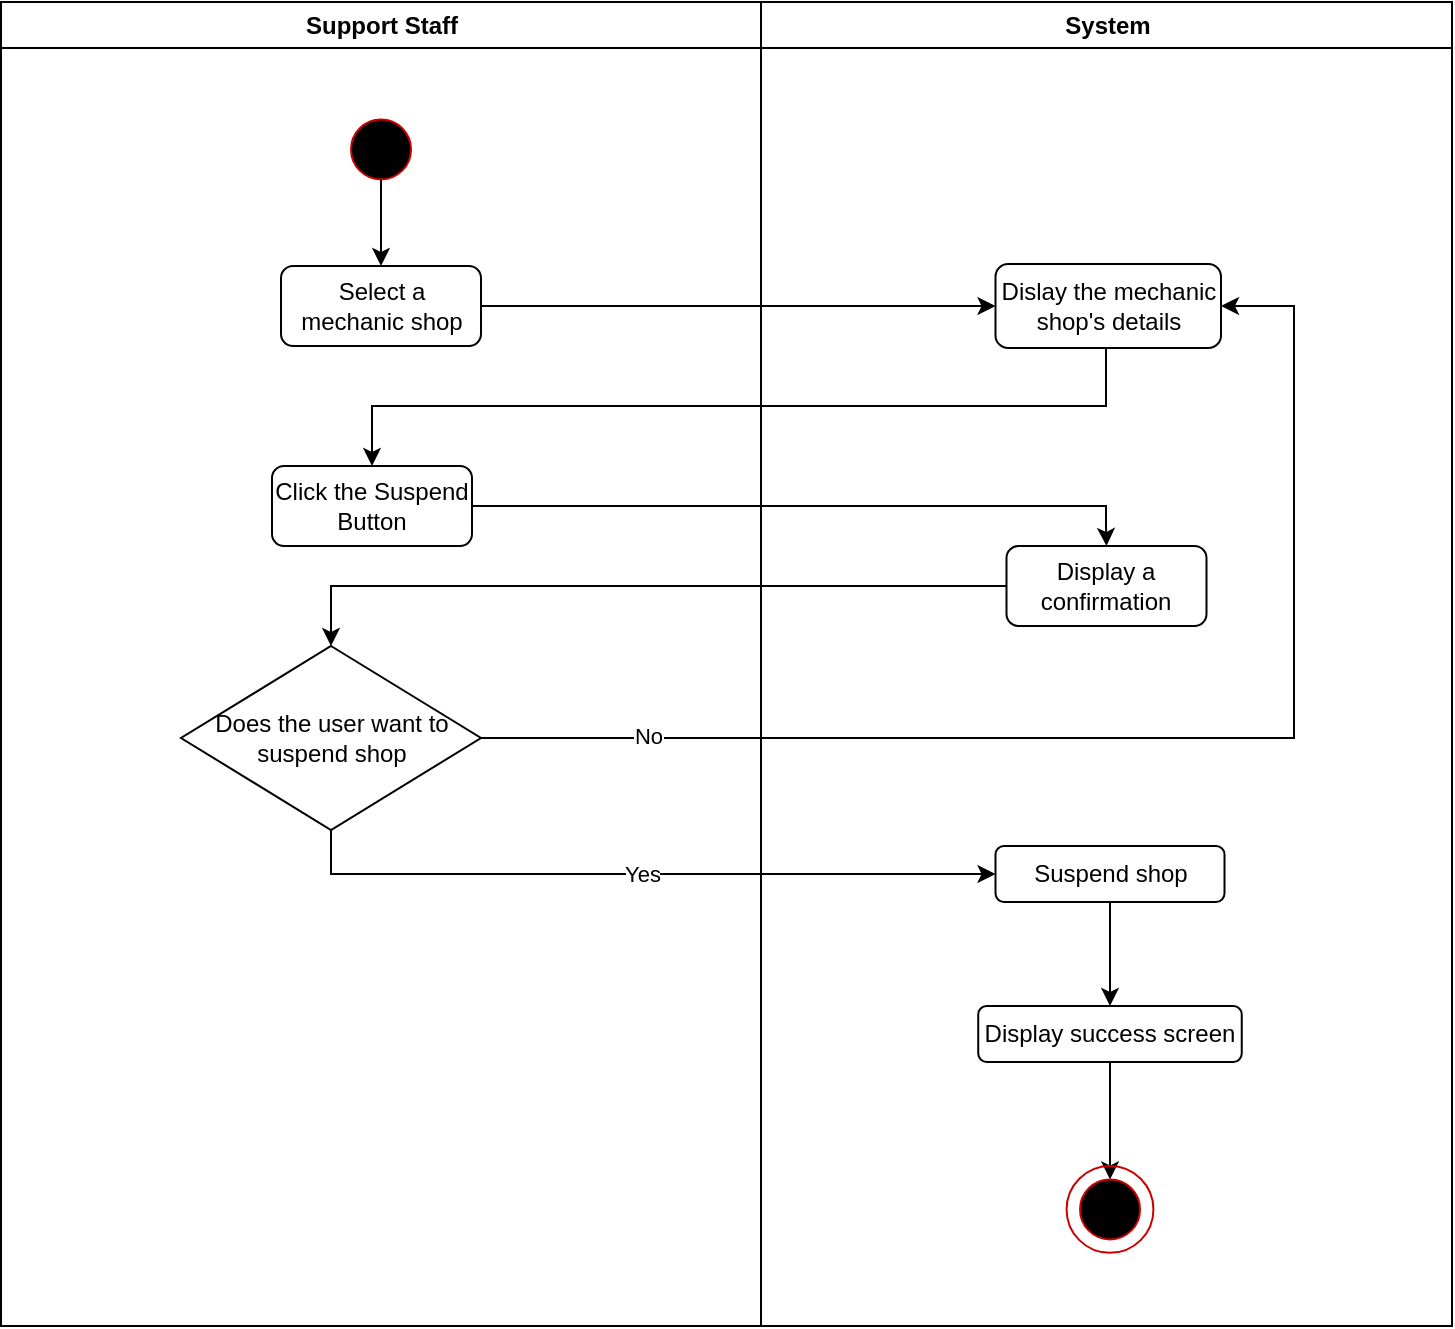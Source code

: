 <mxfile version="20.2.3" type="device"><diagram id="0N-WI10Sc9oe4pAVG6Wj" name="Page-1"><mxGraphModel dx="1483" dy="984" grid="1" gridSize="10" guides="1" tooltips="1" connect="1" arrows="1" fold="1" page="1" pageScale="1" pageWidth="2336" pageHeight="1654" math="0" shadow="0"><root><mxCell id="0"/><mxCell id="1" parent="0"/><mxCell id="h72BWvyl_fSBNsll1d4s-37" value="Support Staff" style="swimlane;whiteSpace=wrap;movable=0;" parent="1" vertex="1"><mxGeometry x="174.5" y="138" width="380" height="662" as="geometry"/></mxCell><mxCell id="h72BWvyl_fSBNsll1d4s-44" value="Select a mechanic shop" style="rounded=1;whiteSpace=wrap;html=1;" parent="h72BWvyl_fSBNsll1d4s-37" vertex="1"><mxGeometry x="140" y="132" width="100" height="40" as="geometry"/></mxCell><mxCell id="h72BWvyl_fSBNsll1d4s-45" value="Click the Suspend Button" style="rounded=1;whiteSpace=wrap;html=1;" parent="h72BWvyl_fSBNsll1d4s-37" vertex="1"><mxGeometry x="135.5" y="232" width="100" height="40" as="geometry"/></mxCell><mxCell id="h72BWvyl_fSBNsll1d4s-40" value="" style="edgeStyle=orthogonalEdgeStyle;rounded=0;orthogonalLoop=1;jettySize=auto;html=1;entryX=0.5;entryY=0;entryDx=0;entryDy=0;" parent="h72BWvyl_fSBNsll1d4s-37" source="h72BWvyl_fSBNsll1d4s-43" target="h72BWvyl_fSBNsll1d4s-44" edge="1"><mxGeometry relative="1" as="geometry"><mxPoint x="190.01" y="122" as="targetPoint"/></mxGeometry></mxCell><mxCell id="h72BWvyl_fSBNsll1d4s-41" value="" style="group" parent="h72BWvyl_fSBNsll1d4s-37" vertex="1" connectable="0"><mxGeometry x="168.29" y="52" width="43.43" height="43.43" as="geometry"/></mxCell><mxCell id="h72BWvyl_fSBNsll1d4s-43" value="" style="ellipse;whiteSpace=wrap;html=1;aspect=fixed;fillColor=#000000;strokeColor=#CC0000;" parent="h72BWvyl_fSBNsll1d4s-41" vertex="1"><mxGeometry x="6.72" y="6.71" width="30" height="30" as="geometry"/></mxCell><mxCell id="h72BWvyl_fSBNsll1d4s-60" value="Does the user want to suspend shop" style="rhombus;whiteSpace=wrap;html=1;" parent="h72BWvyl_fSBNsll1d4s-37" vertex="1"><mxGeometry x="90" y="322" width="150" height="92" as="geometry"/></mxCell><mxCell id="h72BWvyl_fSBNsll1d4s-46" value="System" style="swimlane;whiteSpace=wrap;movable=0;" parent="1" vertex="1"><mxGeometry x="554.5" y="138" width="345.5" height="662" as="geometry"/></mxCell><mxCell id="h72BWvyl_fSBNsll1d4s-50" value="Dislay the mechanic shop's details" style="rounded=1;whiteSpace=wrap;html=1;" parent="h72BWvyl_fSBNsll1d4s-46" vertex="1"><mxGeometry x="117.25" y="131" width="112.75" height="42" as="geometry"/></mxCell><mxCell id="h72BWvyl_fSBNsll1d4s-53" value="" style="edgeStyle=orthogonalEdgeStyle;rounded=0;orthogonalLoop=1;jettySize=auto;html=1;" parent="h72BWvyl_fSBNsll1d4s-46" source="h72BWvyl_fSBNsll1d4s-54" target="h72BWvyl_fSBNsll1d4s-49" edge="1"><mxGeometry relative="1" as="geometry"/></mxCell><mxCell id="h72BWvyl_fSBNsll1d4s-54" value="Display success screen" style="rounded=1;whiteSpace=wrap;html=1;" parent="h72BWvyl_fSBNsll1d4s-46" vertex="1"><mxGeometry x="108.62" y="502" width="131.76" height="28" as="geometry"/></mxCell><mxCell id="h72BWvyl_fSBNsll1d4s-56" value="Display a confirmation" style="rounded=1;whiteSpace=wrap;html=1;" parent="h72BWvyl_fSBNsll1d4s-46" vertex="1"><mxGeometry x="122.75" y="272" width="100" height="40" as="geometry"/></mxCell><mxCell id="ZLYwctzSdJG00rlBQh3a-2" style="edgeStyle=orthogonalEdgeStyle;rounded=0;orthogonalLoop=1;jettySize=auto;html=1;exitX=0.5;exitY=1;exitDx=0;exitDy=0;entryX=0.5;entryY=0;entryDx=0;entryDy=0;" parent="h72BWvyl_fSBNsll1d4s-46" source="ZLYwctzSdJG00rlBQh3a-1" target="h72BWvyl_fSBNsll1d4s-54" edge="1"><mxGeometry relative="1" as="geometry"/></mxCell><mxCell id="ZLYwctzSdJG00rlBQh3a-1" value="Suspend shop" style="rounded=1;whiteSpace=wrap;html=1;" parent="h72BWvyl_fSBNsll1d4s-46" vertex="1"><mxGeometry x="117.25" y="422" width="114.5" height="28" as="geometry"/></mxCell><mxCell id="h72BWvyl_fSBNsll1d4s-47" value="" style="group" parent="h72BWvyl_fSBNsll1d4s-46" vertex="1" connectable="0"><mxGeometry x="152.79" y="582" width="43.43" height="43.43" as="geometry"/></mxCell><mxCell id="h72BWvyl_fSBNsll1d4s-48" value="" style="ellipse;whiteSpace=wrap;html=1;aspect=fixed;fillColor=none;strokeColor=#CC0000;" parent="h72BWvyl_fSBNsll1d4s-47" vertex="1"><mxGeometry width="43.43" height="43.43" as="geometry"/></mxCell><mxCell id="h72BWvyl_fSBNsll1d4s-49" value="" style="ellipse;whiteSpace=wrap;html=1;aspect=fixed;fillColor=#000000;strokeColor=#CC0000;" parent="h72BWvyl_fSBNsll1d4s-47" vertex="1"><mxGeometry x="6.72" y="6.71" width="30" height="30" as="geometry"/></mxCell><mxCell id="h72BWvyl_fSBNsll1d4s-61" style="edgeStyle=orthogonalEdgeStyle;rounded=0;orthogonalLoop=1;jettySize=auto;html=1;" parent="1" source="h72BWvyl_fSBNsll1d4s-44" target="h72BWvyl_fSBNsll1d4s-50" edge="1"><mxGeometry relative="1" as="geometry"/></mxCell><mxCell id="h72BWvyl_fSBNsll1d4s-62" style="edgeStyle=orthogonalEdgeStyle;rounded=0;orthogonalLoop=1;jettySize=auto;html=1;entryX=0.5;entryY=0;entryDx=0;entryDy=0;exitX=0.5;exitY=1;exitDx=0;exitDy=0;" parent="1" source="h72BWvyl_fSBNsll1d4s-50" target="h72BWvyl_fSBNsll1d4s-45" edge="1"><mxGeometry relative="1" as="geometry"><Array as="points"><mxPoint x="727" y="340"/><mxPoint x="360" y="340"/></Array></mxGeometry></mxCell><mxCell id="h72BWvyl_fSBNsll1d4s-63" style="edgeStyle=orthogonalEdgeStyle;rounded=0;orthogonalLoop=1;jettySize=auto;html=1;entryX=0.5;entryY=0;entryDx=0;entryDy=0;" parent="1" source="h72BWvyl_fSBNsll1d4s-45" target="h72BWvyl_fSBNsll1d4s-56" edge="1"><mxGeometry relative="1" as="geometry"><mxPoint x="630.0" y="390.0" as="targetPoint"/><Array as="points"><mxPoint x="727" y="390"/><mxPoint x="727" y="400"/></Array></mxGeometry></mxCell><mxCell id="h72BWvyl_fSBNsll1d4s-55" value="" style="edgeStyle=orthogonalEdgeStyle;rounded=0;orthogonalLoop=1;jettySize=auto;html=1;entryX=0.5;entryY=0;entryDx=0;entryDy=0;" parent="1" source="h72BWvyl_fSBNsll1d4s-56" target="h72BWvyl_fSBNsll1d4s-60" edge="1"><mxGeometry relative="1" as="geometry"/></mxCell><mxCell id="h72BWvyl_fSBNsll1d4s-57" value="Yes" style="edgeStyle=orthogonalEdgeStyle;rounded=0;orthogonalLoop=1;jettySize=auto;html=1;exitX=0.5;exitY=1;exitDx=0;exitDy=0;entryX=0;entryY=0.5;entryDx=0;entryDy=0;" parent="1" source="h72BWvyl_fSBNsll1d4s-60" target="ZLYwctzSdJG00rlBQh3a-1" edge="1"><mxGeometry relative="1" as="geometry"><mxPoint x="280" y="560" as="sourcePoint"/><mxPoint x="690" y="590" as="targetPoint"/></mxGeometry></mxCell><mxCell id="h72BWvyl_fSBNsll1d4s-58" style="edgeStyle=orthogonalEdgeStyle;rounded=0;orthogonalLoop=1;jettySize=auto;html=1;entryX=1;entryY=0.5;entryDx=0;entryDy=0;exitX=1;exitY=0.5;exitDx=0;exitDy=0;" parent="1" source="h72BWvyl_fSBNsll1d4s-60" target="h72BWvyl_fSBNsll1d4s-50" edge="1"><mxGeometry relative="1" as="geometry"><Array as="points"><mxPoint x="821" y="506"/><mxPoint x="821" y="290"/></Array></mxGeometry></mxCell><mxCell id="h72BWvyl_fSBNsll1d4s-59" value="No" style="edgeLabel;html=1;align=center;verticalAlign=middle;resizable=0;points=[];" parent="h72BWvyl_fSBNsll1d4s-58" vertex="1" connectable="0"><mxGeometry x="-0.746" y="1" relative="1" as="geometry"><mxPoint as="offset"/></mxGeometry></mxCell></root></mxGraphModel></diagram></mxfile>